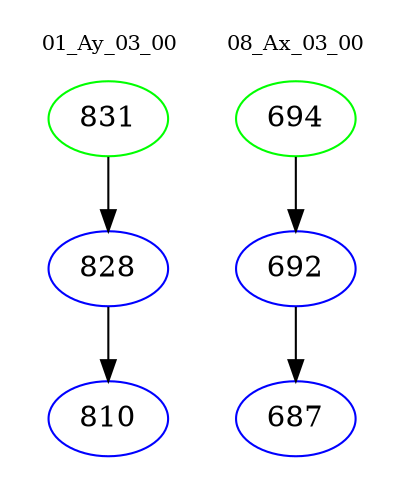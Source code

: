 digraph{
subgraph cluster_0 {
color = white
label = "01_Ay_03_00";
fontsize=10;
T0_831 [label="831", color="green"]
T0_831 -> T0_828 [color="black"]
T0_828 [label="828", color="blue"]
T0_828 -> T0_810 [color="black"]
T0_810 [label="810", color="blue"]
}
subgraph cluster_1 {
color = white
label = "08_Ax_03_00";
fontsize=10;
T1_694 [label="694", color="green"]
T1_694 -> T1_692 [color="black"]
T1_692 [label="692", color="blue"]
T1_692 -> T1_687 [color="black"]
T1_687 [label="687", color="blue"]
}
}
